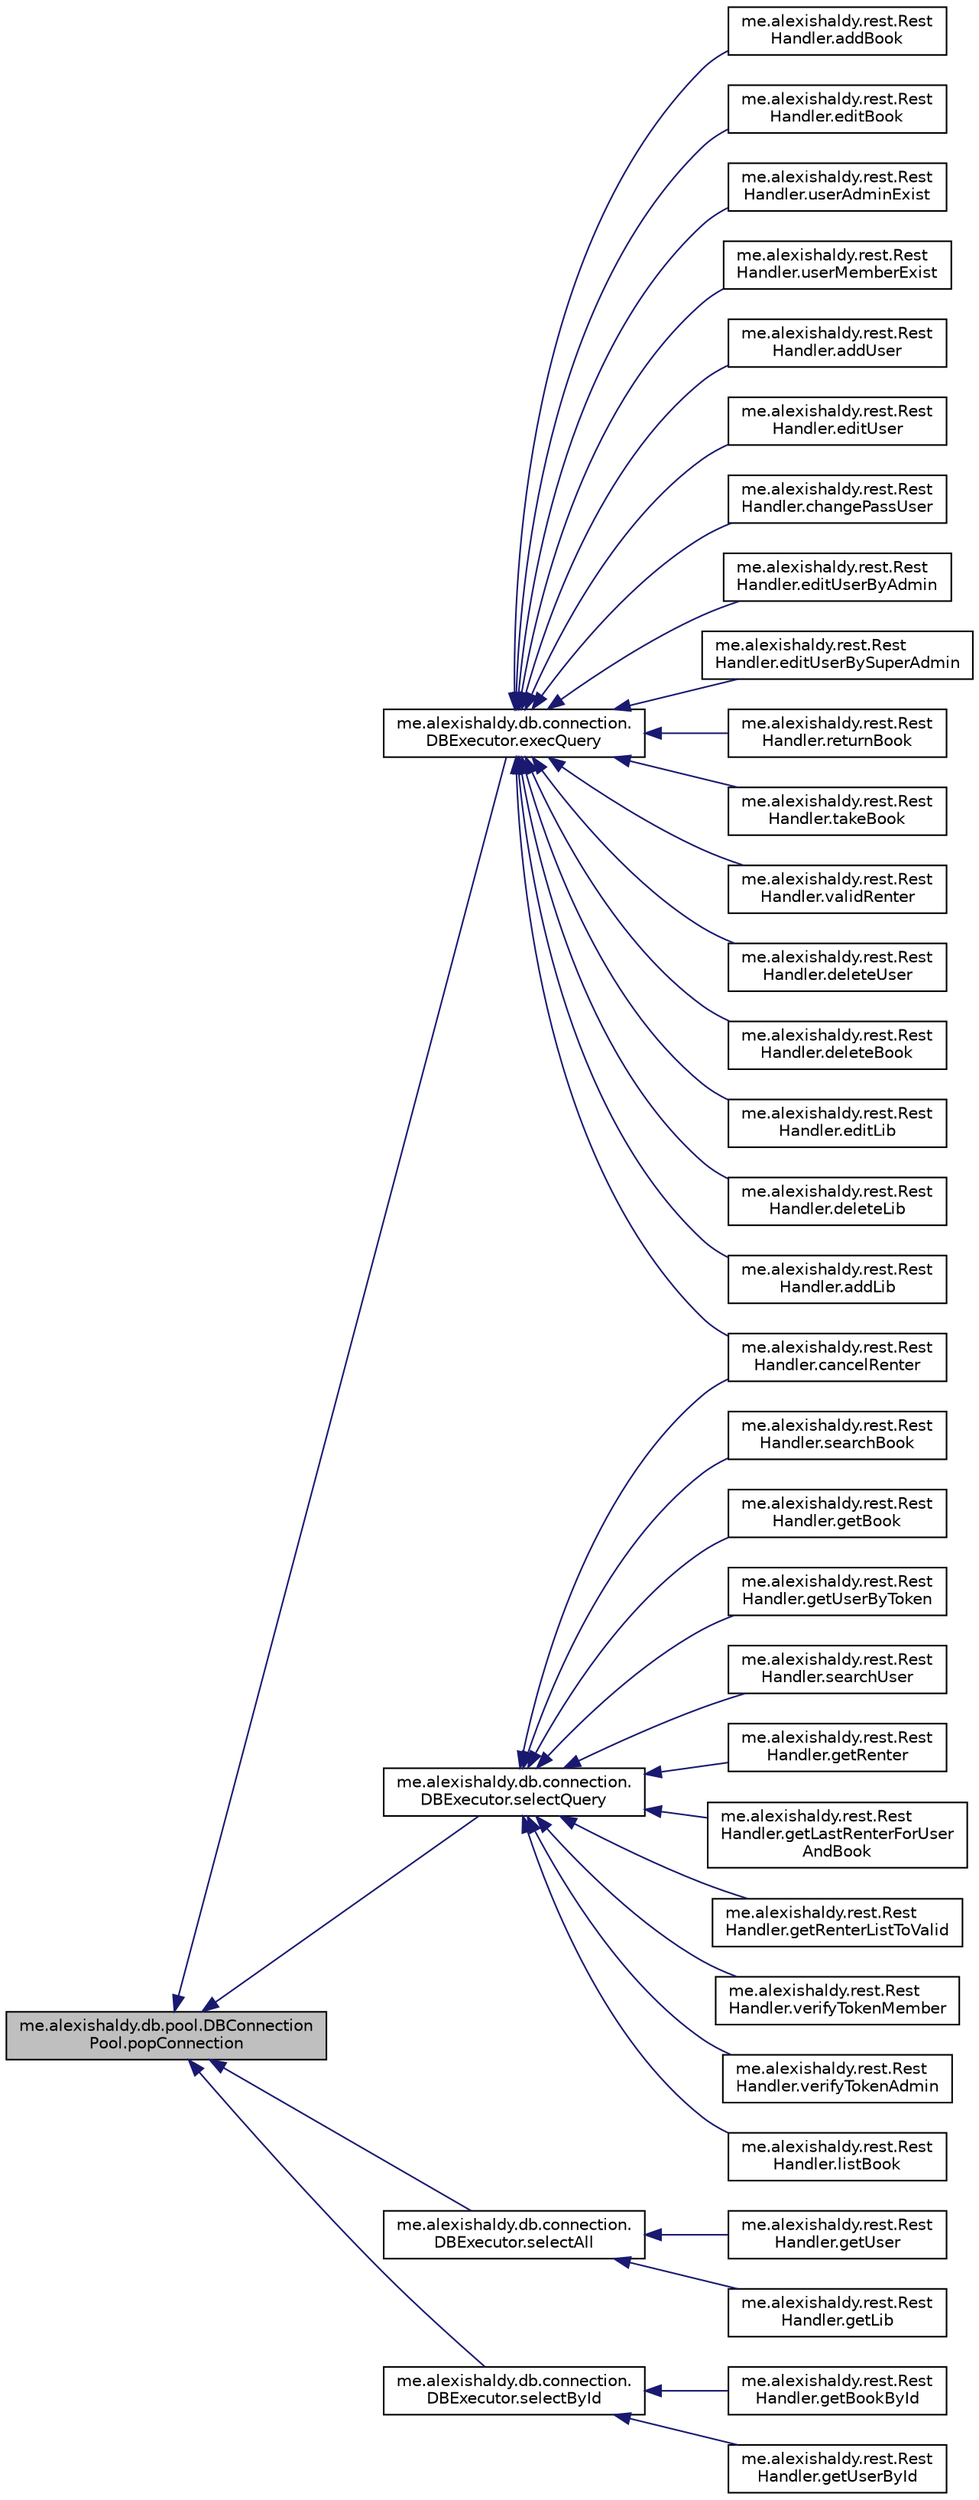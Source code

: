 digraph "me.alexishaldy.db.pool.DBConnectionPool.popConnection"
{
  edge [fontname="Helvetica",fontsize="10",labelfontname="Helvetica",labelfontsize="10"];
  node [fontname="Helvetica",fontsize="10",shape=record];
  rankdir="LR";
  Node39 [label="me.alexishaldy.db.pool.DBConnection\lPool.popConnection",height=0.2,width=0.4,color="black", fillcolor="grey75", style="filled", fontcolor="black"];
  Node39 -> Node40 [dir="back",color="midnightblue",fontsize="10",style="solid",fontname="Helvetica"];
  Node40 [label="me.alexishaldy.db.connection.\lDBExecutor.execQuery",height=0.2,width=0.4,color="black", fillcolor="white", style="filled",URL="$classme_1_1alexishaldy_1_1db_1_1connection_1_1_d_b_executor.html#a8ad33fd1eb3c803b2db9d4cd23130789"];
  Node40 -> Node41 [dir="back",color="midnightblue",fontsize="10",style="solid",fontname="Helvetica"];
  Node41 [label="me.alexishaldy.rest.Rest\lHandler.addBook",height=0.2,width=0.4,color="black", fillcolor="white", style="filled",URL="$classme_1_1alexishaldy_1_1rest_1_1_rest_handler.html#aeacb2e29e00a1a185614220cf95b771c"];
  Node40 -> Node42 [dir="back",color="midnightblue",fontsize="10",style="solid",fontname="Helvetica"];
  Node42 [label="me.alexishaldy.rest.Rest\lHandler.editBook",height=0.2,width=0.4,color="black", fillcolor="white", style="filled",URL="$classme_1_1alexishaldy_1_1rest_1_1_rest_handler.html#ab20fdefc51521db189b03ce9d50c096e"];
  Node40 -> Node43 [dir="back",color="midnightblue",fontsize="10",style="solid",fontname="Helvetica"];
  Node43 [label="me.alexishaldy.rest.Rest\lHandler.userAdminExist",height=0.2,width=0.4,color="black", fillcolor="white", style="filled",URL="$classme_1_1alexishaldy_1_1rest_1_1_rest_handler.html#aef44e016101a4940b880ff67056dae94"];
  Node40 -> Node44 [dir="back",color="midnightblue",fontsize="10",style="solid",fontname="Helvetica"];
  Node44 [label="me.alexishaldy.rest.Rest\lHandler.userMemberExist",height=0.2,width=0.4,color="black", fillcolor="white", style="filled",URL="$classme_1_1alexishaldy_1_1rest_1_1_rest_handler.html#a125c9dfda04093e07d55a2b04b7fc47f"];
  Node40 -> Node45 [dir="back",color="midnightblue",fontsize="10",style="solid",fontname="Helvetica"];
  Node45 [label="me.alexishaldy.rest.Rest\lHandler.addUser",height=0.2,width=0.4,color="black", fillcolor="white", style="filled",URL="$classme_1_1alexishaldy_1_1rest_1_1_rest_handler.html#ab8bc7dab33d88bba5ebfa1411b32e9e7"];
  Node40 -> Node46 [dir="back",color="midnightblue",fontsize="10",style="solid",fontname="Helvetica"];
  Node46 [label="me.alexishaldy.rest.Rest\lHandler.editUser",height=0.2,width=0.4,color="black", fillcolor="white", style="filled",URL="$classme_1_1alexishaldy_1_1rest_1_1_rest_handler.html#a5eb2f280a71218b44bc6ecd033fe2ad6"];
  Node40 -> Node47 [dir="back",color="midnightblue",fontsize="10",style="solid",fontname="Helvetica"];
  Node47 [label="me.alexishaldy.rest.Rest\lHandler.changePassUser",height=0.2,width=0.4,color="black", fillcolor="white", style="filled",URL="$classme_1_1alexishaldy_1_1rest_1_1_rest_handler.html#a386af840e93ed8b4ebd3c425283b5b01"];
  Node40 -> Node48 [dir="back",color="midnightblue",fontsize="10",style="solid",fontname="Helvetica"];
  Node48 [label="me.alexishaldy.rest.Rest\lHandler.editUserByAdmin",height=0.2,width=0.4,color="black", fillcolor="white", style="filled",URL="$classme_1_1alexishaldy_1_1rest_1_1_rest_handler.html#a5f8d328c53b9ac9054c87acea72de4a8"];
  Node40 -> Node49 [dir="back",color="midnightblue",fontsize="10",style="solid",fontname="Helvetica"];
  Node49 [label="me.alexishaldy.rest.Rest\lHandler.editUserBySuperAdmin",height=0.2,width=0.4,color="black", fillcolor="white", style="filled",URL="$classme_1_1alexishaldy_1_1rest_1_1_rest_handler.html#ad036da809f1a7d3f6f647ff4825b8fc7"];
  Node40 -> Node50 [dir="back",color="midnightblue",fontsize="10",style="solid",fontname="Helvetica"];
  Node50 [label="me.alexishaldy.rest.Rest\lHandler.returnBook",height=0.2,width=0.4,color="black", fillcolor="white", style="filled",URL="$classme_1_1alexishaldy_1_1rest_1_1_rest_handler.html#a54409a8c2152996d1c5cce29d42f46ed"];
  Node40 -> Node51 [dir="back",color="midnightblue",fontsize="10",style="solid",fontname="Helvetica"];
  Node51 [label="me.alexishaldy.rest.Rest\lHandler.takeBook",height=0.2,width=0.4,color="black", fillcolor="white", style="filled",URL="$classme_1_1alexishaldy_1_1rest_1_1_rest_handler.html#aebbc131bbb11e313c6b7ab2a3e504057"];
  Node40 -> Node52 [dir="back",color="midnightblue",fontsize="10",style="solid",fontname="Helvetica"];
  Node52 [label="me.alexishaldy.rest.Rest\lHandler.validRenter",height=0.2,width=0.4,color="black", fillcolor="white", style="filled",URL="$classme_1_1alexishaldy_1_1rest_1_1_rest_handler.html#a772bc1cc2544ada9a20547b7fc23c8cc"];
  Node40 -> Node53 [dir="back",color="midnightblue",fontsize="10",style="solid",fontname="Helvetica"];
  Node53 [label="me.alexishaldy.rest.Rest\lHandler.cancelRenter",height=0.2,width=0.4,color="black", fillcolor="white", style="filled",URL="$classme_1_1alexishaldy_1_1rest_1_1_rest_handler.html#a2c3093fdb6317c7b928315da79bea037"];
  Node40 -> Node54 [dir="back",color="midnightblue",fontsize="10",style="solid",fontname="Helvetica"];
  Node54 [label="me.alexishaldy.rest.Rest\lHandler.deleteUser",height=0.2,width=0.4,color="black", fillcolor="white", style="filled",URL="$classme_1_1alexishaldy_1_1rest_1_1_rest_handler.html#a952c6138683ba35e2fc8118b8ca7c01a"];
  Node40 -> Node55 [dir="back",color="midnightblue",fontsize="10",style="solid",fontname="Helvetica"];
  Node55 [label="me.alexishaldy.rest.Rest\lHandler.deleteBook",height=0.2,width=0.4,color="black", fillcolor="white", style="filled",URL="$classme_1_1alexishaldy_1_1rest_1_1_rest_handler.html#a0ff9141c937dacae5e08886300696b33"];
  Node40 -> Node56 [dir="back",color="midnightblue",fontsize="10",style="solid",fontname="Helvetica"];
  Node56 [label="me.alexishaldy.rest.Rest\lHandler.editLib",height=0.2,width=0.4,color="black", fillcolor="white", style="filled",URL="$classme_1_1alexishaldy_1_1rest_1_1_rest_handler.html#a132f91c9c3b74822139a7340d4423e3c"];
  Node40 -> Node57 [dir="back",color="midnightblue",fontsize="10",style="solid",fontname="Helvetica"];
  Node57 [label="me.alexishaldy.rest.Rest\lHandler.deleteLib",height=0.2,width=0.4,color="black", fillcolor="white", style="filled",URL="$classme_1_1alexishaldy_1_1rest_1_1_rest_handler.html#ae7795b1b3916f14c3648f5afe210545a"];
  Node40 -> Node58 [dir="back",color="midnightblue",fontsize="10",style="solid",fontname="Helvetica"];
  Node58 [label="me.alexishaldy.rest.Rest\lHandler.addLib",height=0.2,width=0.4,color="black", fillcolor="white", style="filled",URL="$classme_1_1alexishaldy_1_1rest_1_1_rest_handler.html#ac56e7c2cae20a43ff3e8970be392105c"];
  Node39 -> Node59 [dir="back",color="midnightblue",fontsize="10",style="solid",fontname="Helvetica"];
  Node59 [label="me.alexishaldy.db.connection.\lDBExecutor.selectQuery",height=0.2,width=0.4,color="black", fillcolor="white", style="filled",URL="$classme_1_1alexishaldy_1_1db_1_1connection_1_1_d_b_executor.html#ae563259a9842a066b11469cb346f4be1"];
  Node59 -> Node60 [dir="back",color="midnightblue",fontsize="10",style="solid",fontname="Helvetica"];
  Node60 [label="me.alexishaldy.rest.Rest\lHandler.searchBook",height=0.2,width=0.4,color="black", fillcolor="white", style="filled",URL="$classme_1_1alexishaldy_1_1rest_1_1_rest_handler.html#ab6726d6b76f9ce3106fb4bd6d989cdb6"];
  Node59 -> Node61 [dir="back",color="midnightblue",fontsize="10",style="solid",fontname="Helvetica"];
  Node61 [label="me.alexishaldy.rest.Rest\lHandler.getBook",height=0.2,width=0.4,color="black", fillcolor="white", style="filled",URL="$classme_1_1alexishaldy_1_1rest_1_1_rest_handler.html#a5d6da8cfe35b2d18cb2ab6a95093f950"];
  Node59 -> Node62 [dir="back",color="midnightblue",fontsize="10",style="solid",fontname="Helvetica"];
  Node62 [label="me.alexishaldy.rest.Rest\lHandler.getUserByToken",height=0.2,width=0.4,color="black", fillcolor="white", style="filled",URL="$classme_1_1alexishaldy_1_1rest_1_1_rest_handler.html#aadb74ddef676dfd721beaf1871bae230"];
  Node59 -> Node63 [dir="back",color="midnightblue",fontsize="10",style="solid",fontname="Helvetica"];
  Node63 [label="me.alexishaldy.rest.Rest\lHandler.searchUser",height=0.2,width=0.4,color="black", fillcolor="white", style="filled",URL="$classme_1_1alexishaldy_1_1rest_1_1_rest_handler.html#ab77eba8b56e6b2518b3a4265df1d172f"];
  Node59 -> Node64 [dir="back",color="midnightblue",fontsize="10",style="solid",fontname="Helvetica"];
  Node64 [label="me.alexishaldy.rest.Rest\lHandler.getRenter",height=0.2,width=0.4,color="black", fillcolor="white", style="filled",URL="$classme_1_1alexishaldy_1_1rest_1_1_rest_handler.html#af853c06dd17910625f879fe452b1ad6b"];
  Node59 -> Node65 [dir="back",color="midnightblue",fontsize="10",style="solid",fontname="Helvetica"];
  Node65 [label="me.alexishaldy.rest.Rest\lHandler.getLastRenterForUser\lAndBook",height=0.2,width=0.4,color="black", fillcolor="white", style="filled",URL="$classme_1_1alexishaldy_1_1rest_1_1_rest_handler.html#a263a0803669b1aa6fa5e89335eac0b39"];
  Node59 -> Node53 [dir="back",color="midnightblue",fontsize="10",style="solid",fontname="Helvetica"];
  Node59 -> Node66 [dir="back",color="midnightblue",fontsize="10",style="solid",fontname="Helvetica"];
  Node66 [label="me.alexishaldy.rest.Rest\lHandler.getRenterListToValid",height=0.2,width=0.4,color="black", fillcolor="white", style="filled",URL="$classme_1_1alexishaldy_1_1rest_1_1_rest_handler.html#a59d99b888311615e2ba8fae1083f670a"];
  Node59 -> Node67 [dir="back",color="midnightblue",fontsize="10",style="solid",fontname="Helvetica"];
  Node67 [label="me.alexishaldy.rest.Rest\lHandler.verifyTokenMember",height=0.2,width=0.4,color="black", fillcolor="white", style="filled",URL="$classme_1_1alexishaldy_1_1rest_1_1_rest_handler.html#a7e9b146e84d2dd975699f9d00a8130b3"];
  Node59 -> Node68 [dir="back",color="midnightblue",fontsize="10",style="solid",fontname="Helvetica"];
  Node68 [label="me.alexishaldy.rest.Rest\lHandler.verifyTokenAdmin",height=0.2,width=0.4,color="black", fillcolor="white", style="filled",URL="$classme_1_1alexishaldy_1_1rest_1_1_rest_handler.html#aa627afb20631ae0a2a2442b904eab5a4"];
  Node59 -> Node69 [dir="back",color="midnightblue",fontsize="10",style="solid",fontname="Helvetica"];
  Node69 [label="me.alexishaldy.rest.Rest\lHandler.listBook",height=0.2,width=0.4,color="black", fillcolor="white", style="filled",URL="$classme_1_1alexishaldy_1_1rest_1_1_rest_handler.html#a2db2068e400800b7e9614fc7f6bec3d0"];
  Node39 -> Node70 [dir="back",color="midnightblue",fontsize="10",style="solid",fontname="Helvetica"];
  Node70 [label="me.alexishaldy.db.connection.\lDBExecutor.selectAll",height=0.2,width=0.4,color="black", fillcolor="white", style="filled",URL="$classme_1_1alexishaldy_1_1db_1_1connection_1_1_d_b_executor.html#a0ea0f955ff4c980a4226e8f7f02a84d5"];
  Node70 -> Node71 [dir="back",color="midnightblue",fontsize="10",style="solid",fontname="Helvetica"];
  Node71 [label="me.alexishaldy.rest.Rest\lHandler.getUser",height=0.2,width=0.4,color="black", fillcolor="white", style="filled",URL="$classme_1_1alexishaldy_1_1rest_1_1_rest_handler.html#a3034654b0f45cc748bdf96ca0419d77f"];
  Node70 -> Node72 [dir="back",color="midnightblue",fontsize="10",style="solid",fontname="Helvetica"];
  Node72 [label="me.alexishaldy.rest.Rest\lHandler.getLib",height=0.2,width=0.4,color="black", fillcolor="white", style="filled",URL="$classme_1_1alexishaldy_1_1rest_1_1_rest_handler.html#ab35165c2419da6036a920431e8266e8e"];
  Node39 -> Node73 [dir="back",color="midnightblue",fontsize="10",style="solid",fontname="Helvetica"];
  Node73 [label="me.alexishaldy.db.connection.\lDBExecutor.selectById",height=0.2,width=0.4,color="black", fillcolor="white", style="filled",URL="$classme_1_1alexishaldy_1_1db_1_1connection_1_1_d_b_executor.html#a13df2fca4ea35ecba17d758c5f16ce8f"];
  Node73 -> Node74 [dir="back",color="midnightblue",fontsize="10",style="solid",fontname="Helvetica"];
  Node74 [label="me.alexishaldy.rest.Rest\lHandler.getBookById",height=0.2,width=0.4,color="black", fillcolor="white", style="filled",URL="$classme_1_1alexishaldy_1_1rest_1_1_rest_handler.html#a152fb22d1cf0515d4a82f279a1a9641e"];
  Node73 -> Node75 [dir="back",color="midnightblue",fontsize="10",style="solid",fontname="Helvetica"];
  Node75 [label="me.alexishaldy.rest.Rest\lHandler.getUserById",height=0.2,width=0.4,color="black", fillcolor="white", style="filled",URL="$classme_1_1alexishaldy_1_1rest_1_1_rest_handler.html#a7800934398ac9ad80821a1d22b373550"];
}
